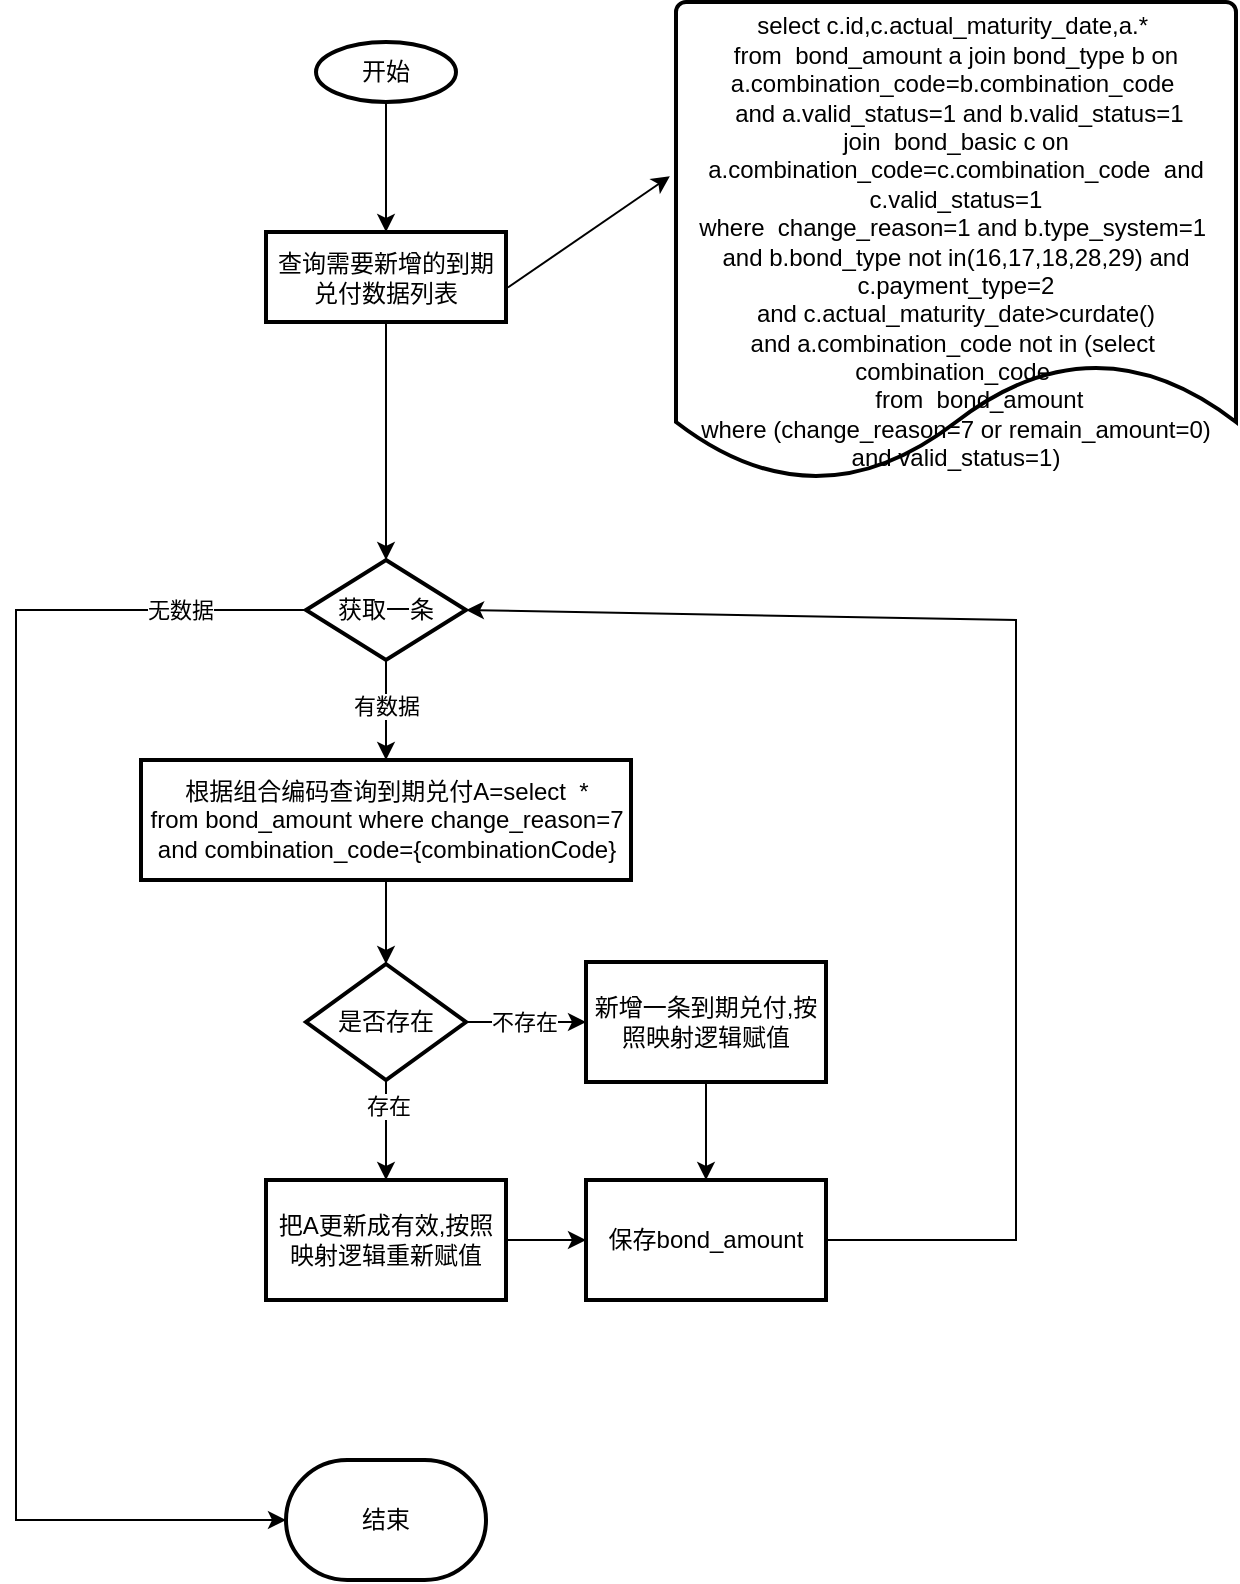 <mxfile version="26.2.9">
  <diagram name="第 1 页" id="eG_hrxlI-mul33pUPAH5">
    <mxGraphModel dx="1428" dy="785" grid="1" gridSize="10" guides="1" tooltips="1" connect="1" arrows="1" fold="1" page="1" pageScale="1" pageWidth="827" pageHeight="1169" math="0" shadow="0">
      <root>
        <mxCell id="0" />
        <mxCell id="1" parent="0" />
        <mxCell id="9TZe-ybHFqW52obptShA-2" value="" style="edgeStyle=orthogonalEdgeStyle;rounded=0;orthogonalLoop=1;jettySize=auto;html=1;" edge="1" parent="1" source="r31toBmwVH4hkpRqbANh-44" target="9TZe-ybHFqW52obptShA-1">
          <mxGeometry relative="1" as="geometry" />
        </mxCell>
        <mxCell id="r31toBmwVH4hkpRqbANh-44" value="开始" style="strokeWidth=2;html=1;shape=mxgraph.flowchart.start_1;whiteSpace=wrap;" parent="1" vertex="1">
          <mxGeometry x="290" y="40" width="70" height="30" as="geometry" />
        </mxCell>
        <mxCell id="9TZe-ybHFqW52obptShA-10" value="" style="edgeStyle=orthogonalEdgeStyle;rounded=0;orthogonalLoop=1;jettySize=auto;html=1;" edge="1" parent="1" source="9TZe-ybHFqW52obptShA-1" target="9TZe-ybHFqW52obptShA-9">
          <mxGeometry relative="1" as="geometry" />
        </mxCell>
        <mxCell id="9TZe-ybHFqW52obptShA-1" value="查询需要新增的到期兑付数据列表" style="whiteSpace=wrap;html=1;strokeWidth=2;" vertex="1" parent="1">
          <mxGeometry x="265" y="135" width="120" height="45" as="geometry" />
        </mxCell>
        <mxCell id="9TZe-ybHFqW52obptShA-3" value="&lt;div&gt;select c.id,c.actual_maturity_date,a.*&amp;nbsp;&lt;/div&gt;&lt;div&gt;from&amp;nbsp; bond_amount a join bond_type b on a.combination_code=b.combination_code&amp;nbsp;&lt;/div&gt;&lt;div&gt;&amp;nbsp;and a.valid_status=1 and b.valid_status=1&lt;/div&gt;&lt;div&gt;join&amp;nbsp; bond_basic c on a.combination_code=c.combination_code&amp;nbsp; and c.valid_status=1&lt;/div&gt;&lt;div&gt;where&amp;nbsp; change_reason=1 and b.type_system=1&amp;nbsp;&lt;/div&gt;&lt;div&gt;and b.bond_type not in(16,17,18,28,29) and c.payment_type=2&lt;/div&gt;&lt;div&gt;and c.actual_maturity_date&amp;gt;curdate()&lt;/div&gt;&lt;div&gt;and a.combination_code not in (select&amp;nbsp; combination_code&amp;nbsp;&lt;/div&gt;&lt;div&gt;&lt;span style=&quot;white-space: normal;&quot;&gt;&lt;span style=&quot;white-space:pre&quot;&gt;&#x9;&lt;/span&gt;from&amp;nbsp; bond_amount&amp;nbsp; &lt;br&gt;where (change_reason=7 or remain_amount=0) and valid_status=1)&lt;/span&gt;&lt;/div&gt;" style="strokeWidth=2;html=1;shape=mxgraph.flowchart.document2;whiteSpace=wrap;size=0.25;" vertex="1" parent="1">
          <mxGeometry x="470" y="20" width="280" height="240" as="geometry" />
        </mxCell>
        <mxCell id="9TZe-ybHFqW52obptShA-8" value="" style="endArrow=classic;html=1;rounded=0;exitX=1.008;exitY=0.617;exitDx=0;exitDy=0;exitPerimeter=0;entryX=-0.011;entryY=0.363;entryDx=0;entryDy=0;entryPerimeter=0;" edge="1" parent="1" source="9TZe-ybHFqW52obptShA-1" target="9TZe-ybHFqW52obptShA-3">
          <mxGeometry width="50" height="50" relative="1" as="geometry">
            <mxPoint x="390" y="290" as="sourcePoint" />
            <mxPoint x="440" y="240" as="targetPoint" />
          </mxGeometry>
        </mxCell>
        <mxCell id="9TZe-ybHFqW52obptShA-12" value="" style="edgeStyle=orthogonalEdgeStyle;rounded=0;orthogonalLoop=1;jettySize=auto;html=1;" edge="1" parent="1" source="9TZe-ybHFqW52obptShA-9" target="9TZe-ybHFqW52obptShA-11">
          <mxGeometry relative="1" as="geometry" />
        </mxCell>
        <mxCell id="9TZe-ybHFqW52obptShA-13" value="有数据" style="edgeLabel;html=1;align=center;verticalAlign=middle;resizable=0;points=[];" vertex="1" connectable="0" parent="9TZe-ybHFqW52obptShA-12">
          <mxGeometry x="-0.093" relative="1" as="geometry">
            <mxPoint as="offset" />
          </mxGeometry>
        </mxCell>
        <mxCell id="9TZe-ybHFqW52obptShA-29" value="" style="edgeStyle=orthogonalEdgeStyle;rounded=0;orthogonalLoop=1;jettySize=auto;html=1;entryX=0;entryY=0.5;entryDx=0;entryDy=0;entryPerimeter=0;exitX=0;exitY=0.5;exitDx=0;exitDy=0;" edge="1" parent="1" source="9TZe-ybHFqW52obptShA-9" target="9TZe-ybHFqW52obptShA-27">
          <mxGeometry relative="1" as="geometry">
            <mxPoint x="225" y="324" as="targetPoint" />
            <Array as="points">
              <mxPoint x="140" y="324" />
              <mxPoint x="140" y="779" />
            </Array>
          </mxGeometry>
        </mxCell>
        <mxCell id="9TZe-ybHFqW52obptShA-30" value="无数据" style="edgeLabel;html=1;align=center;verticalAlign=middle;resizable=0;points=[];" vertex="1" connectable="0" parent="9TZe-ybHFqW52obptShA-29">
          <mxGeometry x="-0.829" relative="1" as="geometry">
            <mxPoint as="offset" />
          </mxGeometry>
        </mxCell>
        <mxCell id="9TZe-ybHFqW52obptShA-9" value="获取一条" style="rhombus;whiteSpace=wrap;html=1;strokeWidth=2;" vertex="1" parent="1">
          <mxGeometry x="285" y="299" width="80" height="50" as="geometry" />
        </mxCell>
        <mxCell id="9TZe-ybHFqW52obptShA-15" value="" style="edgeStyle=orthogonalEdgeStyle;rounded=0;orthogonalLoop=1;jettySize=auto;html=1;" edge="1" parent="1" source="9TZe-ybHFqW52obptShA-11" target="9TZe-ybHFqW52obptShA-14">
          <mxGeometry relative="1" as="geometry" />
        </mxCell>
        <mxCell id="9TZe-ybHFqW52obptShA-11" value="&lt;div&gt;根据组合编码查询到期兑付A=select&amp;nbsp; *&lt;/div&gt;&lt;div&gt;from bond_amount where change_reason=7&lt;/div&gt;&lt;div&gt;and combination_code={combinationCode}&lt;/div&gt;" style="whiteSpace=wrap;html=1;strokeWidth=2;" vertex="1" parent="1">
          <mxGeometry x="202.5" y="399" width="245" height="60" as="geometry" />
        </mxCell>
        <mxCell id="9TZe-ybHFqW52obptShA-17" value="" style="edgeStyle=orthogonalEdgeStyle;rounded=0;orthogonalLoop=1;jettySize=auto;html=1;" edge="1" parent="1" source="9TZe-ybHFqW52obptShA-14" target="9TZe-ybHFqW52obptShA-16">
          <mxGeometry relative="1" as="geometry" />
        </mxCell>
        <mxCell id="9TZe-ybHFqW52obptShA-18" value="存在" style="edgeLabel;html=1;align=center;verticalAlign=middle;resizable=0;points=[];" vertex="1" connectable="0" parent="9TZe-ybHFqW52obptShA-17">
          <mxGeometry x="-0.48" y="1" relative="1" as="geometry">
            <mxPoint as="offset" />
          </mxGeometry>
        </mxCell>
        <mxCell id="9TZe-ybHFqW52obptShA-20" value="" style="edgeStyle=orthogonalEdgeStyle;rounded=0;orthogonalLoop=1;jettySize=auto;html=1;" edge="1" parent="1" source="9TZe-ybHFqW52obptShA-14" target="9TZe-ybHFqW52obptShA-19">
          <mxGeometry relative="1" as="geometry" />
        </mxCell>
        <mxCell id="9TZe-ybHFqW52obptShA-21" value="不存在" style="edgeLabel;html=1;align=center;verticalAlign=middle;resizable=0;points=[];" vertex="1" connectable="0" parent="9TZe-ybHFqW52obptShA-20">
          <mxGeometry x="-0.033" relative="1" as="geometry">
            <mxPoint as="offset" />
          </mxGeometry>
        </mxCell>
        <mxCell id="9TZe-ybHFqW52obptShA-14" value="是否存在" style="rhombus;whiteSpace=wrap;html=1;strokeWidth=2;" vertex="1" parent="1">
          <mxGeometry x="285" y="501" width="80" height="58" as="geometry" />
        </mxCell>
        <mxCell id="9TZe-ybHFqW52obptShA-23" value="" style="edgeStyle=orthogonalEdgeStyle;rounded=0;orthogonalLoop=1;jettySize=auto;html=1;" edge="1" parent="1" source="9TZe-ybHFqW52obptShA-16" target="9TZe-ybHFqW52obptShA-22">
          <mxGeometry relative="1" as="geometry" />
        </mxCell>
        <mxCell id="9TZe-ybHFqW52obptShA-16" value="把A更新成有效,按照映射逻辑重新赋值" style="whiteSpace=wrap;html=1;strokeWidth=2;" vertex="1" parent="1">
          <mxGeometry x="265" y="609" width="120" height="60" as="geometry" />
        </mxCell>
        <mxCell id="9TZe-ybHFqW52obptShA-24" value="" style="edgeStyle=orthogonalEdgeStyle;rounded=0;orthogonalLoop=1;jettySize=auto;html=1;" edge="1" parent="1" source="9TZe-ybHFqW52obptShA-19" target="9TZe-ybHFqW52obptShA-22">
          <mxGeometry relative="1" as="geometry" />
        </mxCell>
        <mxCell id="9TZe-ybHFqW52obptShA-19" value="新增一条到期兑付,按照映射逻辑赋值" style="whiteSpace=wrap;html=1;strokeWidth=2;" vertex="1" parent="1">
          <mxGeometry x="425" y="500" width="120" height="60" as="geometry" />
        </mxCell>
        <mxCell id="9TZe-ybHFqW52obptShA-22" value="保存bond_amount" style="whiteSpace=wrap;html=1;strokeWidth=2;" vertex="1" parent="1">
          <mxGeometry x="425" y="609" width="120" height="60" as="geometry" />
        </mxCell>
        <mxCell id="9TZe-ybHFqW52obptShA-26" value="" style="endArrow=classic;html=1;rounded=0;entryX=1;entryY=0.5;entryDx=0;entryDy=0;" edge="1" parent="1" target="9TZe-ybHFqW52obptShA-9">
          <mxGeometry width="50" height="50" relative="1" as="geometry">
            <mxPoint x="545" y="639" as="sourcePoint" />
            <mxPoint x="630" y="619" as="targetPoint" />
            <Array as="points">
              <mxPoint x="640" y="639" />
              <mxPoint x="640" y="329" />
            </Array>
          </mxGeometry>
        </mxCell>
        <mxCell id="9TZe-ybHFqW52obptShA-27" value="结束" style="strokeWidth=2;html=1;shape=mxgraph.flowchart.terminator;whiteSpace=wrap;" vertex="1" parent="1">
          <mxGeometry x="275" y="749" width="100" height="60" as="geometry" />
        </mxCell>
      </root>
    </mxGraphModel>
  </diagram>
</mxfile>
